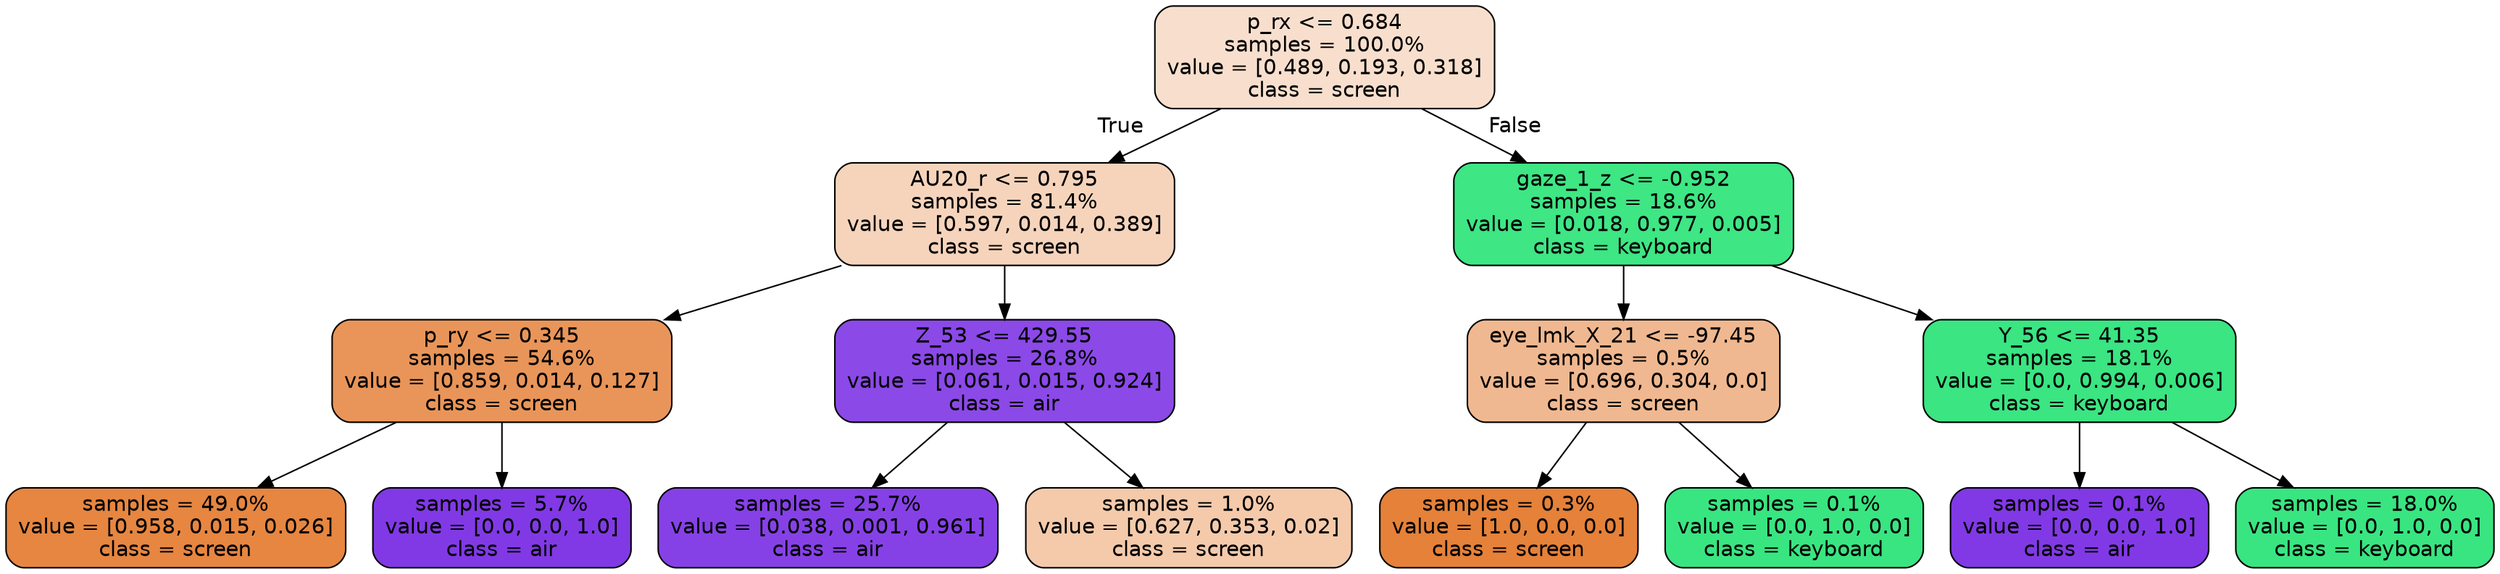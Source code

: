 digraph Tree {
node [shape=box, style="filled, rounded", color="black", fontname=helvetica] ;
graph [ranksep=equally, splines=polyline] ;
edge [fontname=helvetica] ;
0 [label="p_rx <= 0.684\nsamples = 100.0%\nvalue = [0.489, 0.193, 0.318]\nclass = screen", fillcolor="#f8dfcd"] ;
1 [label="AU20_r <= 0.795\nsamples = 81.4%\nvalue = [0.597, 0.014, 0.389]\nclass = screen", fillcolor="#f6d4bc"] ;
0 -> 1 [labeldistance=2.5, labelangle=45, headlabel="True"] ;
2 [label="p_ry <= 0.345\nsamples = 54.6%\nvalue = [0.859, 0.014, 0.127]\nclass = screen", fillcolor="#e99559"] ;
1 -> 2 ;
3 [label="samples = 49.0%\nvalue = [0.958, 0.015, 0.026]\nclass = screen", fillcolor="#e68641"] ;
2 -> 3 ;
4 [label="samples = 5.7%\nvalue = [0.0, 0.0, 1.0]\nclass = air", fillcolor="#8139e5"] ;
2 -> 4 ;
5 [label="Z_53 <= 429.55\nsamples = 26.8%\nvalue = [0.061, 0.015, 0.924]\nclass = air", fillcolor="#8b49e7"] ;
1 -> 5 ;
6 [label="samples = 25.7%\nvalue = [0.038, 0.001, 0.961]\nclass = air", fillcolor="#8641e6"] ;
5 -> 6 ;
7 [label="samples = 1.0%\nvalue = [0.627, 0.353, 0.02]\nclass = screen", fillcolor="#f4caab"] ;
5 -> 7 ;
8 [label="gaze_1_z <= -0.952\nsamples = 18.6%\nvalue = [0.018, 0.977, 0.005]\nclass = keyboard", fillcolor="#3ee684"] ;
0 -> 8 [labeldistance=2.5, labelangle=-45, headlabel="False"] ;
9 [label="eye_lmk_X_21 <= -97.45\nsamples = 0.5%\nvalue = [0.696, 0.304, 0.0]\nclass = screen", fillcolor="#f0b890"] ;
8 -> 9 ;
10 [label="samples = 0.3%\nvalue = [1.0, 0.0, 0.0]\nclass = screen", fillcolor="#e58139"] ;
9 -> 10 ;
11 [label="samples = 0.1%\nvalue = [0.0, 1.0, 0.0]\nclass = keyboard", fillcolor="#39e581"] ;
9 -> 11 ;
12 [label="Y_56 <= 41.35\nsamples = 18.1%\nvalue = [0.0, 0.994, 0.006]\nclass = keyboard", fillcolor="#3ae582"] ;
8 -> 12 ;
13 [label="samples = 0.1%\nvalue = [0.0, 0.0, 1.0]\nclass = air", fillcolor="#8139e5"] ;
12 -> 13 ;
14 [label="samples = 18.0%\nvalue = [0.0, 1.0, 0.0]\nclass = keyboard", fillcolor="#39e581"] ;
12 -> 14 ;
{rank=same ; 0} ;
{rank=same ; 1; 8} ;
{rank=same ; 2; 5; 9; 12} ;
{rank=same ; 3; 4; 6; 7; 10; 11; 13; 14} ;
}